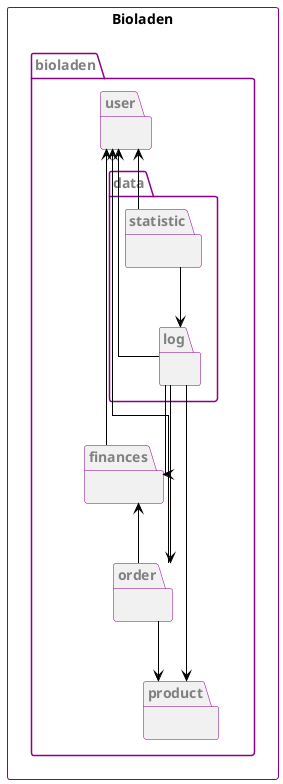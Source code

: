 @startuml

skinparam class {
	BackgroundColor #LightCoral/LightPink
    BorderColor Black
    ArrowColor  Black
}

skinparam package {
    FontColor Grey
    BorderColor DarkMagenta
}

skinparam classAttributeIconSize 0
skinparam linetype ortho



rectangle Bioladen {
    namespace bioladen.user {

    }

    namespace bioladen.finances {

    }

    namespace bioladen.data.log {

    }

    namespace bioladen.data.statistic {

    }

    namespace bioladen.product {

    }

    namespace bioladen.order {

    }

    bioladen.user <-- bioladen.finances
    bioladen.user <-- bioladen.data.log
    bioladen.user <-- bioladen.data.statistic
    bioladen.user <-- bioladen.order

    bioladen.finances <-- bioladen.order

    bioladen.data.statistic --> bioladen.data.log

    bioladen.order --> bioladen.product

    bioladen.data.log --> bioladen.order
    bioladen.data.log --> bioladen.product
    bioladen.data.log --> bioladen.finances

}

@enduml